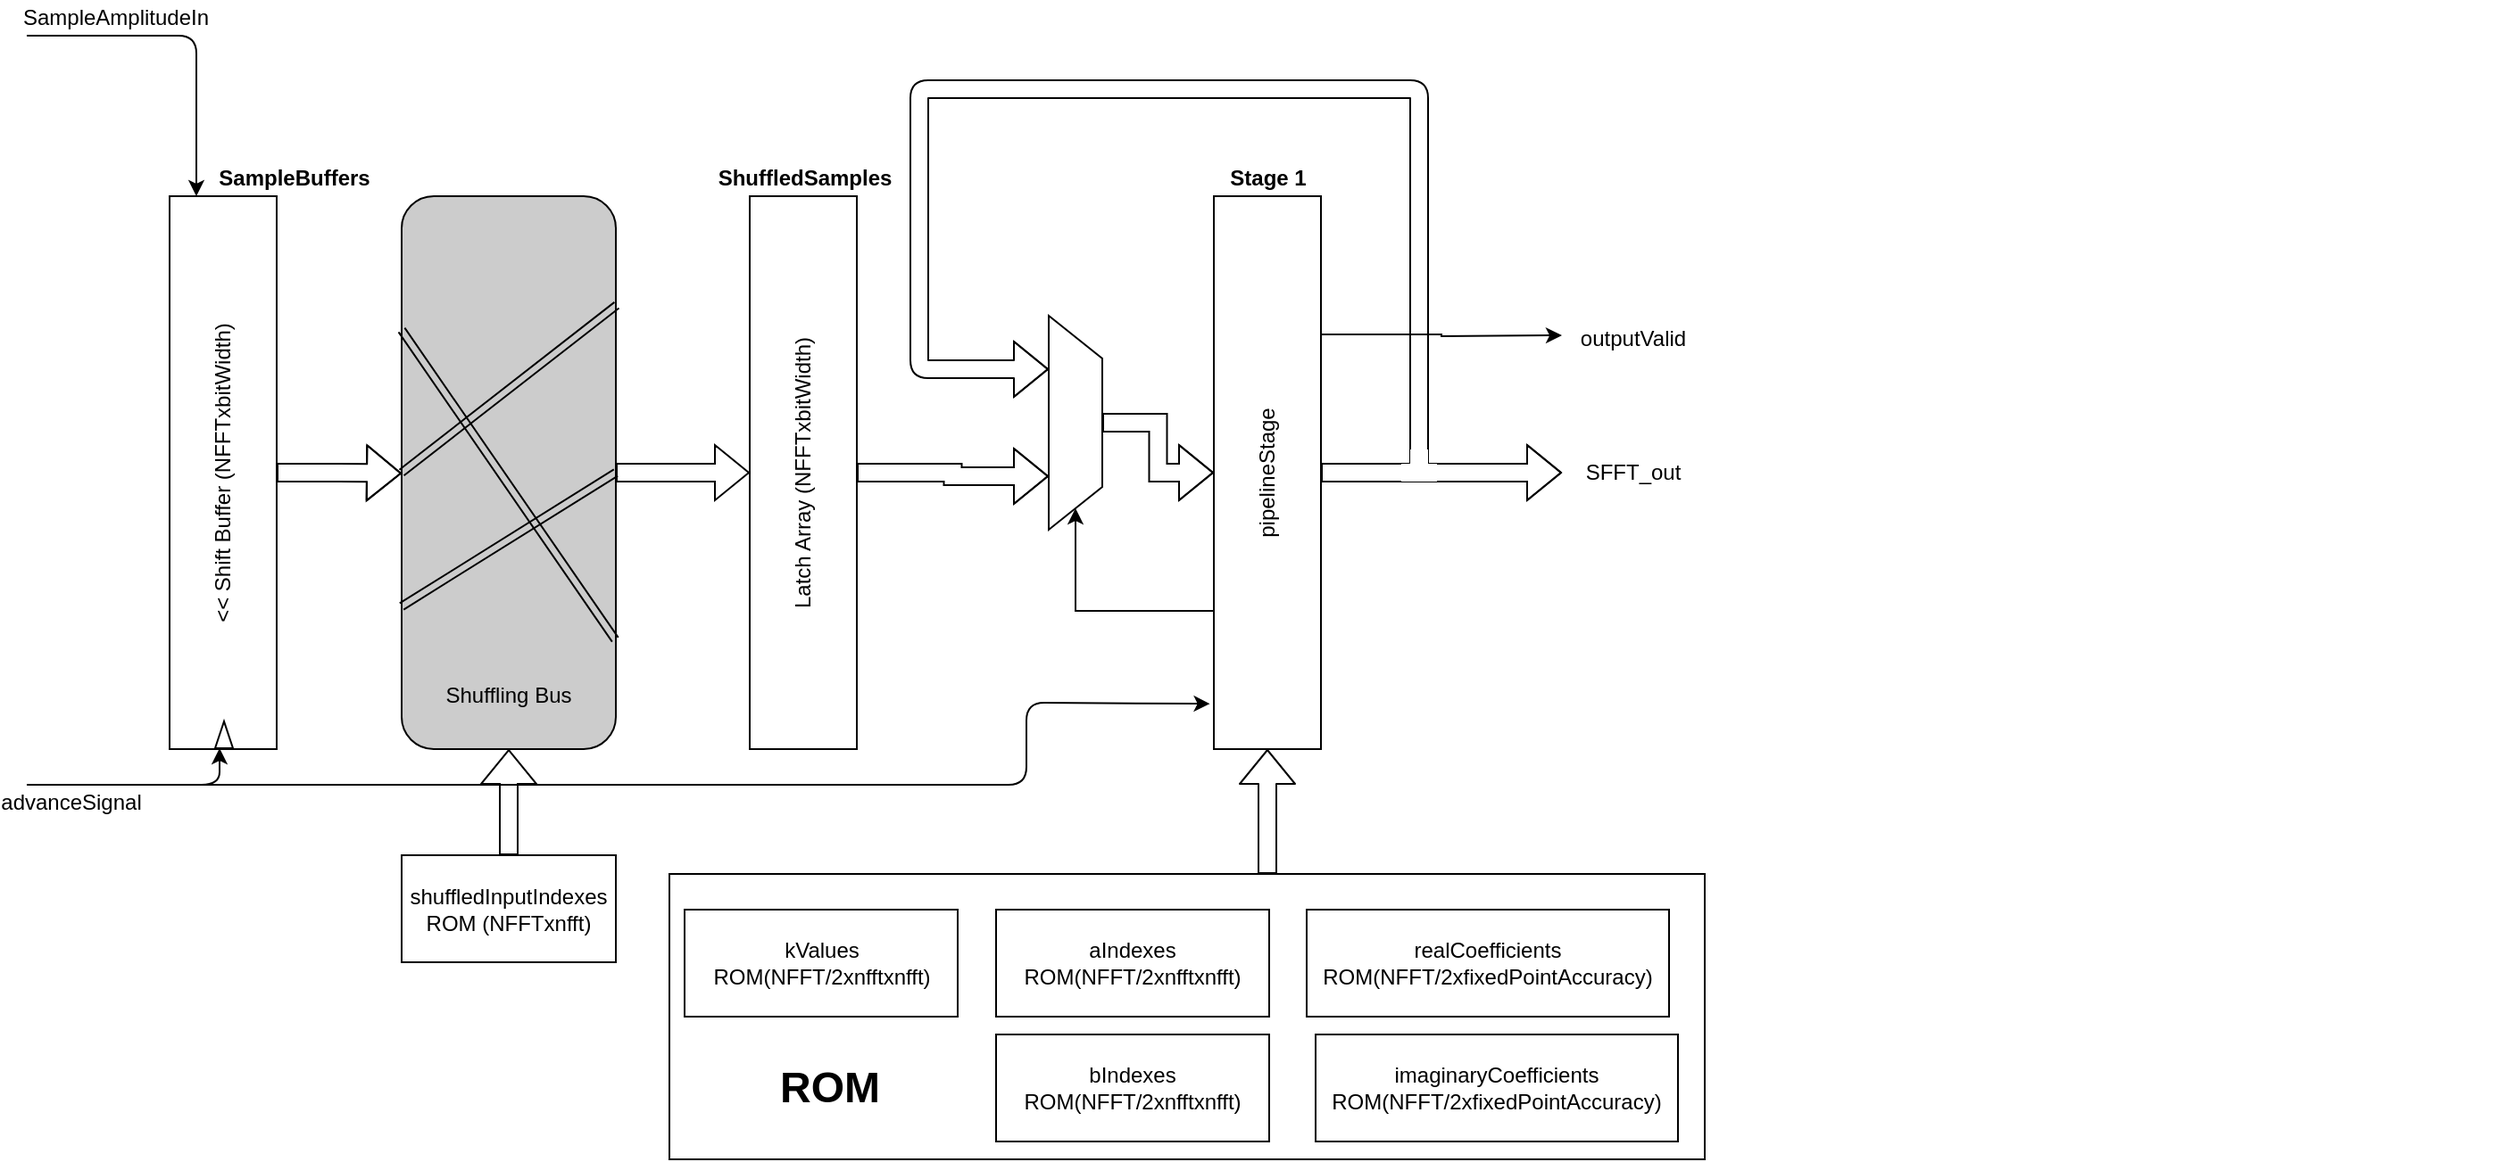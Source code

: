 <mxfile version="10.6.6" type="device"><diagram id="_WRftSVOKLT4hcpUIGDj" name="Page-1"><mxGraphModel dx="961" dy="549" grid="1" gridSize="10" guides="1" tooltips="1" connect="1" arrows="1" fold="1" page="1" pageScale="1" pageWidth="850" pageHeight="1100" math="0" shadow="0"><root><mxCell id="0"/><mxCell id="1" parent="0"/><mxCell id="M4D6DiIM8O4_KH2jBR2v-3" value="" style="group" parent="1" vertex="1" connectable="0"><mxGeometry x="95" y="150" width="170" height="310" as="geometry"/></mxCell><mxCell id="M4D6DiIM8O4_KH2jBR2v-10" value="" style="group" parent="M4D6DiIM8O4_KH2jBR2v-3" vertex="1" connectable="0"><mxGeometry width="170" height="310" as="geometry"/></mxCell><mxCell id="M4D6DiIM8O4_KH2jBR2v-1" value="" style="rounded=0;whiteSpace=wrap;html=1;" parent="M4D6DiIM8O4_KH2jBR2v-10" vertex="1"><mxGeometry x="55" width="60" height="310" as="geometry"/></mxCell><mxCell id="M4D6DiIM8O4_KH2jBR2v-2" value="&amp;lt;&amp;lt; Shift Buffer (NFFTxbitWidth)" style="text;html=1;strokeColor=none;fillColor=none;align=center;verticalAlign=middle;whiteSpace=wrap;rounded=0;rotation=-90;" parent="M4D6DiIM8O4_KH2jBR2v-10" vertex="1"><mxGeometry y="145" width="170" height="20" as="geometry"/></mxCell><mxCell id="M4D6DiIM8O4_KH2jBR2v-6" value="" style="triangle;whiteSpace=wrap;html=1;rotation=-90;" parent="M4D6DiIM8O4_KH2jBR2v-10" vertex="1"><mxGeometry x="78" y="297" width="15" height="10" as="geometry"/></mxCell><mxCell id="M4D6DiIM8O4_KH2jBR2v-4" value="" style="endArrow=classic;html=1;entryX=0.25;entryY=0;entryDx=0;entryDy=0;" parent="1" target="M4D6DiIM8O4_KH2jBR2v-1" edge="1"><mxGeometry width="50" height="50" relative="1" as="geometry"><mxPoint x="70" y="60" as="sourcePoint"/><mxPoint x="150" y="480" as="targetPoint"/><Array as="points"><mxPoint x="165" y="60"/></Array></mxGeometry></mxCell><mxCell id="M4D6DiIM8O4_KH2jBR2v-5" value="SampleAmplitudeIn" style="text;html=1;strokeColor=none;fillColor=none;align=center;verticalAlign=middle;whiteSpace=wrap;rounded=0;" parent="1" vertex="1"><mxGeometry x="100" y="40" width="40" height="20" as="geometry"/></mxCell><mxCell id="M4D6DiIM8O4_KH2jBR2v-7" value="" style="endArrow=classic;html=1;entryX=0;entryY=0.25;entryDx=0;entryDy=0;" parent="1" target="M4D6DiIM8O4_KH2jBR2v-6" edge="1"><mxGeometry width="50" height="50" relative="1" as="geometry"><mxPoint x="70" y="480" as="sourcePoint"/><mxPoint x="110" y="480" as="targetPoint"/><Array as="points"><mxPoint x="178" y="480"/></Array></mxGeometry></mxCell><mxCell id="M4D6DiIM8O4_KH2jBR2v-8" value="advanceSignal" style="text;html=1;strokeColor=none;fillColor=none;align=center;verticalAlign=middle;whiteSpace=wrap;rounded=0;" parent="1" vertex="1"><mxGeometry x="75" y="480" width="40" height="20" as="geometry"/></mxCell><mxCell id="M4D6DiIM8O4_KH2jBR2v-12" value="&lt;b&gt;SampleBuffers&lt;/b&gt;" style="text;html=1;strokeColor=none;fillColor=none;align=center;verticalAlign=middle;whiteSpace=wrap;rounded=0;" parent="1" vertex="1"><mxGeometry x="200" y="130" width="40" height="20" as="geometry"/></mxCell><mxCell id="M4D6DiIM8O4_KH2jBR2v-20" value="" style="group" parent="1" vertex="1" connectable="0"><mxGeometry x="280" y="150" width="120" height="310" as="geometry"/></mxCell><mxCell id="M4D6DiIM8O4_KH2jBR2v-11" value="" style="rounded=1;whiteSpace=wrap;html=1;fillColor=#CCCCCC;" parent="M4D6DiIM8O4_KH2jBR2v-20" vertex="1"><mxGeometry width="120" height="310" as="geometry"/></mxCell><mxCell id="M4D6DiIM8O4_KH2jBR2v-16" value="" style="shape=link;html=1;width=-4.167;entryX=0.997;entryY=0.802;entryDx=0;entryDy=0;entryPerimeter=0;" parent="M4D6DiIM8O4_KH2jBR2v-20" target="M4D6DiIM8O4_KH2jBR2v-11" edge="1"><mxGeometry width="50" height="50" relative="1" as="geometry"><mxPoint y="75" as="sourcePoint"/><mxPoint x="80" y="235" as="targetPoint"/></mxGeometry></mxCell><mxCell id="M4D6DiIM8O4_KH2jBR2v-17" value="" style="shape=link;html=1;width=-4.167;entryX=1;entryY=0.5;entryDx=0;entryDy=0;" parent="M4D6DiIM8O4_KH2jBR2v-20" target="M4D6DiIM8O4_KH2jBR2v-11" edge="1"><mxGeometry width="50" height="50" relative="1" as="geometry"><mxPoint y="230" as="sourcePoint"/><mxPoint x="180" y="165" as="targetPoint"/></mxGeometry></mxCell><mxCell id="M4D6DiIM8O4_KH2jBR2v-18" value="" style="shape=link;html=1;width=-4.167;exitX=0;exitY=0.5;exitDx=0;exitDy=0;entryX=1.004;entryY=0.197;entryDx=0;entryDy=0;entryPerimeter=0;" parent="M4D6DiIM8O4_KH2jBR2v-20" source="M4D6DiIM8O4_KH2jBR2v-11" target="M4D6DiIM8O4_KH2jBR2v-11" edge="1"><mxGeometry width="50" height="50" relative="1" as="geometry"><mxPoint x="20" y="95" as="sourcePoint"/><mxPoint x="100" y="255" as="targetPoint"/></mxGeometry></mxCell><mxCell id="M4D6DiIM8O4_KH2jBR2v-19" value="Shuffling Bus" style="text;html=1;strokeColor=none;fillColor=none;align=center;verticalAlign=middle;whiteSpace=wrap;rounded=0;" parent="M4D6DiIM8O4_KH2jBR2v-20" vertex="1"><mxGeometry x="20" y="270" width="80" height="20" as="geometry"/></mxCell><mxCell id="M4D6DiIM8O4_KH2jBR2v-21" value="" style="group" parent="1" vertex="1" connectable="0"><mxGeometry x="420" y="150" width="170" height="310" as="geometry"/></mxCell><mxCell id="M4D6DiIM8O4_KH2jBR2v-22" value="" style="group" parent="M4D6DiIM8O4_KH2jBR2v-21" vertex="1" connectable="0"><mxGeometry width="170" height="310" as="geometry"/></mxCell><mxCell id="M4D6DiIM8O4_KH2jBR2v-23" value="" style="rounded=0;whiteSpace=wrap;html=1;" parent="M4D6DiIM8O4_KH2jBR2v-22" vertex="1"><mxGeometry x="55" width="60" height="310" as="geometry"/></mxCell><mxCell id="M4D6DiIM8O4_KH2jBR2v-24" value="Latch Array (NFFTxbitWidth)" style="text;html=1;strokeColor=none;fillColor=none;align=center;verticalAlign=middle;whiteSpace=wrap;rounded=0;rotation=-90;" parent="M4D6DiIM8O4_KH2jBR2v-22" vertex="1"><mxGeometry y="145" width="170" height="20" as="geometry"/></mxCell><mxCell id="M4D6DiIM8O4_KH2jBR2v-29" value="&lt;b&gt;ShuffledSamples&lt;/b&gt;" style="text;html=1;strokeColor=none;fillColor=none;align=center;verticalAlign=middle;whiteSpace=wrap;rounded=0;" parent="1" vertex="1"><mxGeometry x="485.5" y="130" width="40" height="20" as="geometry"/></mxCell><mxCell id="M4D6DiIM8O4_KH2jBR2v-31" style="edgeStyle=orthogonalEdgeStyle;shape=flexArrow;rounded=0;orthogonalLoop=1;jettySize=auto;html=1;exitX=0.5;exitY=0;exitDx=0;exitDy=0;entryX=0.5;entryY=1;entryDx=0;entryDy=0;" parent="1" source="M4D6DiIM8O4_KH2jBR2v-30" target="M4D6DiIM8O4_KH2jBR2v-11" edge="1"><mxGeometry relative="1" as="geometry"/></mxCell><mxCell id="M4D6DiIM8O4_KH2jBR2v-30" value="shuffledInputIndexes ROM (NFFTxnfft)" style="rounded=0;whiteSpace=wrap;html=1;fillColor=#FFFFFF;" parent="1" vertex="1"><mxGeometry x="280" y="519.5" width="120" height="60" as="geometry"/></mxCell><mxCell id="M4D6DiIM8O4_KH2jBR2v-38" value="" style="group" parent="1" vertex="1" connectable="0"><mxGeometry x="567.5" y="117" width="170" height="330" as="geometry"/></mxCell><mxCell id="M4D6DiIM8O4_KH2jBR2v-32" value="" style="group" parent="M4D6DiIM8O4_KH2jBR2v-38" vertex="1" connectable="0"><mxGeometry y="20" width="170" height="310" as="geometry"/></mxCell><mxCell id="M4D6DiIM8O4_KH2jBR2v-33" value="" style="group" parent="M4D6DiIM8O4_KH2jBR2v-32" vertex="1" connectable="0"><mxGeometry width="170" height="310" as="geometry"/></mxCell><mxCell id="QLt9Gw07JfXQnme5-iJ--2" value="" style="shape=trapezoid;perimeter=trapezoidPerimeter;whiteSpace=wrap;html=1;rotation=90;" vertex="1" parent="M4D6DiIM8O4_KH2jBR2v-32"><mxGeometry x="30" y="125" width="120" height="30" as="geometry"/></mxCell><mxCell id="M4D6DiIM8O4_KH2jBR2v-81" value="" style="group" parent="1" vertex="1" connectable="0"><mxGeometry x="1284.5" y="130" width="170" height="330" as="geometry"/></mxCell><mxCell id="M4D6DiIM8O4_KH2jBR2v-82" value="" style="group" parent="M4D6DiIM8O4_KH2jBR2v-81" vertex="1" connectable="0"><mxGeometry y="20" width="170" height="310" as="geometry"/></mxCell><mxCell id="M4D6DiIM8O4_KH2jBR2v-99" style="edgeStyle=orthogonalEdgeStyle;shape=flexArrow;rounded=0;orthogonalLoop=1;jettySize=auto;html=1;exitX=1;exitY=0.5;exitDx=0;exitDy=0;" parent="1" source="M4D6DiIM8O4_KH2jBR2v-1" edge="1"><mxGeometry relative="1" as="geometry"><mxPoint x="280" y="305.333" as="targetPoint"/></mxGeometry></mxCell><mxCell id="M4D6DiIM8O4_KH2jBR2v-100" style="edgeStyle=orthogonalEdgeStyle;shape=flexArrow;rounded=0;orthogonalLoop=1;jettySize=auto;html=1;exitX=1;exitY=0.5;exitDx=0;exitDy=0;entryX=0;entryY=0.5;entryDx=0;entryDy=0;" parent="1" source="M4D6DiIM8O4_KH2jBR2v-11" target="M4D6DiIM8O4_KH2jBR2v-23" edge="1"><mxGeometry relative="1" as="geometry"/></mxCell><mxCell id="M4D6DiIM8O4_KH2jBR2v-101" style="edgeStyle=orthogonalEdgeStyle;shape=flexArrow;rounded=0;orthogonalLoop=1;jettySize=auto;html=1;exitX=1;exitY=0.5;exitDx=0;exitDy=0;entryX=0;entryY=0.5;entryDx=0;entryDy=0;" parent="1" edge="1"><mxGeometry relative="1" as="geometry"><mxPoint x="785" y="305" as="sourcePoint"/></mxGeometry></mxCell><mxCell id="M4D6DiIM8O4_KH2jBR2v-102" style="edgeStyle=orthogonalEdgeStyle;shape=flexArrow;rounded=0;orthogonalLoop=1;jettySize=auto;html=1;exitX=1;exitY=0.5;exitDx=0;exitDy=0;entryX=0;entryY=0.5;entryDx=0;entryDy=0;" parent="1" edge="1"><mxGeometry relative="1" as="geometry"/></mxCell><mxCell id="M4D6DiIM8O4_KH2jBR2v-103" style="edgeStyle=orthogonalEdgeStyle;shape=flexArrow;rounded=0;orthogonalLoop=1;jettySize=auto;html=1;exitX=1;exitY=0.5;exitDx=0;exitDy=0;entryX=0;entryY=0.5;entryDx=0;entryDy=0;" parent="1" edge="1"><mxGeometry relative="1" as="geometry"/></mxCell><mxCell id="M4D6DiIM8O4_KH2jBR2v-104" style="edgeStyle=orthogonalEdgeStyle;shape=flexArrow;rounded=0;orthogonalLoop=1;jettySize=auto;html=1;exitX=1;exitY=0.5;exitDx=0;exitDy=0;entryX=0;entryY=0.5;entryDx=0;entryDy=0;" parent="1" edge="1"><mxGeometry relative="1" as="geometry"/></mxCell><mxCell id="M4D6DiIM8O4_KH2jBR2v-105" style="edgeStyle=orthogonalEdgeStyle;shape=flexArrow;rounded=0;orthogonalLoop=1;jettySize=auto;html=1;exitX=1;exitY=0.5;exitDx=0;exitDy=0;entryX=0;entryY=0.5;entryDx=0;entryDy=0;" parent="1" edge="1"><mxGeometry relative="1" as="geometry"/></mxCell><mxCell id="M4D6DiIM8O4_KH2jBR2v-106" style="edgeStyle=orthogonalEdgeStyle;shape=flexArrow;rounded=0;orthogonalLoop=1;jettySize=auto;html=1;exitX=1;exitY=0.5;exitDx=0;exitDy=0;entryX=0;entryY=0.5;entryDx=0;entryDy=0;" parent="1" edge="1"><mxGeometry relative="1" as="geometry"/></mxCell><mxCell id="M4D6DiIM8O4_KH2jBR2v-110" style="edgeStyle=orthogonalEdgeStyle;rounded=0;orthogonalLoop=1;jettySize=auto;html=1;exitX=1;exitY=0.25;exitDx=0;exitDy=0;entryX=0;entryY=0.25;entryDx=0;entryDy=0;" parent="1" edge="1"><mxGeometry relative="1" as="geometry"><mxPoint x="785" y="228" as="sourcePoint"/></mxGeometry></mxCell><mxCell id="M4D6DiIM8O4_KH2jBR2v-111" style="edgeStyle=orthogonalEdgeStyle;rounded=0;orthogonalLoop=1;jettySize=auto;html=1;exitX=1;exitY=0.25;exitDx=0;exitDy=0;entryX=0;entryY=0.25;entryDx=0;entryDy=0;" parent="1" edge="1"><mxGeometry relative="1" as="geometry"/></mxCell><mxCell id="M4D6DiIM8O4_KH2jBR2v-112" style="edgeStyle=orthogonalEdgeStyle;rounded=0;orthogonalLoop=1;jettySize=auto;html=1;exitX=1;exitY=0.25;exitDx=0;exitDy=0;entryX=0;entryY=0.25;entryDx=0;entryDy=0;" parent="1" edge="1"><mxGeometry relative="1" as="geometry"/></mxCell><mxCell id="M4D6DiIM8O4_KH2jBR2v-113" style="edgeStyle=orthogonalEdgeStyle;rounded=0;orthogonalLoop=1;jettySize=auto;html=1;exitX=1;exitY=0.25;exitDx=0;exitDy=0;entryX=0;entryY=0.25;entryDx=0;entryDy=0;" parent="1" edge="1"><mxGeometry relative="1" as="geometry"/></mxCell><mxCell id="M4D6DiIM8O4_KH2jBR2v-114" style="edgeStyle=orthogonalEdgeStyle;rounded=0;orthogonalLoop=1;jettySize=auto;html=1;exitX=1;exitY=0.25;exitDx=0;exitDy=0;entryX=0;entryY=0.25;entryDx=0;entryDy=0;" parent="1" edge="1"><mxGeometry relative="1" as="geometry"/></mxCell><mxCell id="M4D6DiIM8O4_KH2jBR2v-115" style="edgeStyle=orthogonalEdgeStyle;rounded=0;orthogonalLoop=1;jettySize=auto;html=1;exitX=1;exitY=0.25;exitDx=0;exitDy=0;entryX=0;entryY=0.25;entryDx=0;entryDy=0;" parent="1" edge="1"><mxGeometry relative="1" as="geometry"/></mxCell><mxCell id="M4D6DiIM8O4_KH2jBR2v-117" style="edgeStyle=orthogonalEdgeStyle;rounded=0;orthogonalLoop=1;jettySize=auto;html=1;exitX=1;exitY=0.25;exitDx=0;exitDy=0;" parent="1" edge="1"><mxGeometry relative="1" as="geometry"><mxPoint x="1480" y="228" as="targetPoint"/></mxGeometry></mxCell><mxCell id="M4D6DiIM8O4_KH2jBR2v-118" style="edgeStyle=orthogonalEdgeStyle;shape=flexArrow;rounded=0;orthogonalLoop=1;jettySize=auto;html=1;exitX=1;exitY=0.5;exitDx=0;exitDy=0;" parent="1" edge="1"><mxGeometry relative="1" as="geometry"><mxPoint x="1480" y="305.333" as="targetPoint"/></mxGeometry></mxCell><mxCell id="M4D6DiIM8O4_KH2jBR2v-122" value="kValues ROM(NFFT/2xnfftxnfft)" style="rounded=0;whiteSpace=wrap;html=1;fillColor=#FFFFFF;" parent="1" vertex="1"><mxGeometry x="438.5" y="550" width="153" height="60" as="geometry"/></mxCell><mxCell id="M4D6DiIM8O4_KH2jBR2v-123" value="aIndexes ROM(NFFT/2xnfftxnfft)" style="rounded=0;whiteSpace=wrap;html=1;fillColor=#FFFFFF;" parent="1" vertex="1"><mxGeometry x="613" y="550" width="153" height="60" as="geometry"/></mxCell><mxCell id="M4D6DiIM8O4_KH2jBR2v-124" value="bIndexes ROM(NFFT/2xnfftxnfft)" style="rounded=0;whiteSpace=wrap;html=1;fillColor=#FFFFFF;" parent="1" vertex="1"><mxGeometry x="613" y="620" width="153" height="60" as="geometry"/></mxCell><mxCell id="M4D6DiIM8O4_KH2jBR2v-125" value="realCoefficients&lt;br&gt;ROM(NFFT/2xfixedPointAccuracy)" style="rounded=0;whiteSpace=wrap;html=1;fillColor=#FFFFFF;" parent="1" vertex="1"><mxGeometry x="787" y="550" width="203" height="60" as="geometry"/></mxCell><mxCell id="M4D6DiIM8O4_KH2jBR2v-126" value="imaginaryCoefficients&lt;br&gt;ROM(NFFT/2xfixedPointAccuracy)" style="rounded=0;whiteSpace=wrap;html=1;fillColor=#FFFFFF;" parent="1" vertex="1"><mxGeometry x="792" y="620" width="203" height="60" as="geometry"/></mxCell><mxCell id="M4D6DiIM8O4_KH2jBR2v-127" value="" style="rounded=0;whiteSpace=wrap;html=1;fillColor=none;" parent="1" vertex="1"><mxGeometry x="430" y="530" width="580" height="160" as="geometry"/></mxCell><mxCell id="M4D6DiIM8O4_KH2jBR2v-128" value="&lt;b&gt;&lt;font style=&quot;font-size: 24px&quot;&gt;ROM&lt;/font&gt;&lt;/b&gt;" style="text;html=1;strokeColor=none;fillColor=none;align=center;verticalAlign=middle;whiteSpace=wrap;rounded=0;" parent="1" vertex="1"><mxGeometry x="500" y="640" width="40" height="20" as="geometry"/></mxCell><mxCell id="QLt9Gw07JfXQnme5-iJ--5" style="edgeStyle=orthogonalEdgeStyle;rounded=0;orthogonalLoop=1;jettySize=auto;html=1;exitX=0;exitY=0.75;exitDx=0;exitDy=0;entryX=1;entryY=0.5;entryDx=0;entryDy=0;" edge="1" parent="1" source="M4D6DiIM8O4_KH2jBR2v-34" target="QLt9Gw07JfXQnme5-iJ--2"><mxGeometry relative="1" as="geometry"><Array as="points"><mxPoint x="658" y="383"/></Array></mxGeometry></mxCell><mxCell id="M4D6DiIM8O4_KH2jBR2v-34" value="" style="rounded=0;whiteSpace=wrap;html=1;" parent="1" vertex="1"><mxGeometry x="735" y="150" width="60" height="310" as="geometry"/></mxCell><mxCell id="M4D6DiIM8O4_KH2jBR2v-35" value="pipelineStage" style="text;html=1;strokeColor=none;fillColor=none;align=center;verticalAlign=middle;whiteSpace=wrap;rounded=0;rotation=-90;" parent="1" vertex="1"><mxGeometry x="680" y="295" width="170" height="20" as="geometry"/></mxCell><mxCell id="M4D6DiIM8O4_KH2jBR2v-37" value="&lt;b&gt;Stage 1&lt;/b&gt;" style="text;html=1;strokeColor=none;fillColor=none;align=center;verticalAlign=middle;whiteSpace=wrap;rounded=0;" parent="1" vertex="1"><mxGeometry x="737.5" y="130" width="55" height="20" as="geometry"/></mxCell><mxCell id="M4D6DiIM8O4_KH2jBR2v-97" style="edgeStyle=orthogonalEdgeStyle;shape=flexArrow;rounded=0;orthogonalLoop=1;jettySize=auto;html=1;exitX=1;exitY=0.5;exitDx=0;exitDy=0;" parent="1" source="M4D6DiIM8O4_KH2jBR2v-34" edge="1"><mxGeometry relative="1" as="geometry"><mxPoint x="930" y="305" as="targetPoint"/></mxGeometry></mxCell><mxCell id="M4D6DiIM8O4_KH2jBR2v-109" style="edgeStyle=orthogonalEdgeStyle;rounded=0;orthogonalLoop=1;jettySize=auto;html=1;exitX=1;exitY=0.25;exitDx=0;exitDy=0;" parent="1" source="M4D6DiIM8O4_KH2jBR2v-34" edge="1"><mxGeometry relative="1" as="geometry"><mxPoint x="930" y="228" as="targetPoint"/></mxGeometry></mxCell><mxCell id="M4D6DiIM8O4_KH2jBR2v-119" value="outputValid" style="text;html=1;strokeColor=none;fillColor=none;align=center;verticalAlign=middle;whiteSpace=wrap;rounded=0;" parent="1" vertex="1"><mxGeometry x="950" y="220" width="40" height="20" as="geometry"/></mxCell><mxCell id="M4D6DiIM8O4_KH2jBR2v-120" value="SFFT_out" style="text;html=1;strokeColor=none;fillColor=none;align=center;verticalAlign=middle;whiteSpace=wrap;rounded=0;" parent="1" vertex="1"><mxGeometry x="950" y="295" width="40" height="20" as="geometry"/></mxCell><mxCell id="M4D6DiIM8O4_KH2jBR2v-132" value="" style="shape=flexArrow;endArrow=classic;html=1;" parent="1" edge="1"><mxGeometry width="50" height="50" relative="1" as="geometry"><mxPoint x="765" y="530" as="sourcePoint"/><mxPoint x="765" y="460" as="targetPoint"/></mxGeometry></mxCell><mxCell id="QLt9Gw07JfXQnme5-iJ--1" value="" style="shape=flexArrow;endArrow=classic;html=1;entryX=0.25;entryY=1;entryDx=0;entryDy=0;" edge="1" parent="1" target="QLt9Gw07JfXQnme5-iJ--2"><mxGeometry width="50" height="50" relative="1" as="geometry"><mxPoint x="850" y="310" as="sourcePoint"/><mxPoint x="640" y="240" as="targetPoint"/><Array as="points"><mxPoint x="850" y="90"/><mxPoint x="570" y="90"/><mxPoint x="570" y="247"/></Array></mxGeometry></mxCell><mxCell id="QLt9Gw07JfXQnme5-iJ--3" style="edgeStyle=orthogonalEdgeStyle;shape=flexArrow;rounded=0;orthogonalLoop=1;jettySize=auto;html=1;exitX=1;exitY=0.5;exitDx=0;exitDy=0;entryX=0.75;entryY=1;entryDx=0;entryDy=0;" edge="1" parent="1" source="M4D6DiIM8O4_KH2jBR2v-23" target="QLt9Gw07JfXQnme5-iJ--2"><mxGeometry relative="1" as="geometry"/></mxCell><mxCell id="QLt9Gw07JfXQnme5-iJ--4" style="edgeStyle=orthogonalEdgeStyle;shape=flexArrow;rounded=0;orthogonalLoop=1;jettySize=auto;html=1;exitX=0.5;exitY=0;exitDx=0;exitDy=0;entryX=0;entryY=0.5;entryDx=0;entryDy=0;" edge="1" parent="1" source="QLt9Gw07JfXQnme5-iJ--2" target="M4D6DiIM8O4_KH2jBR2v-34"><mxGeometry relative="1" as="geometry"/></mxCell><mxCell id="QLt9Gw07JfXQnme5-iJ--6" value="" style="rounded=0;whiteSpace=wrap;html=1;strokeColor=none;" vertex="1" parent="1"><mxGeometry x="840" y="300" width="20" height="10" as="geometry"/></mxCell><mxCell id="QLt9Gw07JfXQnme5-iJ--7" value="" style="rounded=0;whiteSpace=wrap;html=1;strokeColor=none;" vertex="1" parent="1"><mxGeometry x="845" y="292" width="10" height="10" as="geometry"/></mxCell><mxCell id="QLt9Gw07JfXQnme5-iJ--9" value="" style="endArrow=classic;html=1;entryX=-0.037;entryY=0.918;entryDx=0;entryDy=0;entryPerimeter=0;" edge="1" parent="1" target="M4D6DiIM8O4_KH2jBR2v-34"><mxGeometry width="50" height="50" relative="1" as="geometry"><mxPoint x="160" y="480" as="sourcePoint"/><mxPoint x="150" y="710" as="targetPoint"/><Array as="points"><mxPoint x="450" y="480"/><mxPoint x="630" y="480"/><mxPoint x="630" y="434"/></Array></mxGeometry></mxCell></root></mxGraphModel></diagram></mxfile>